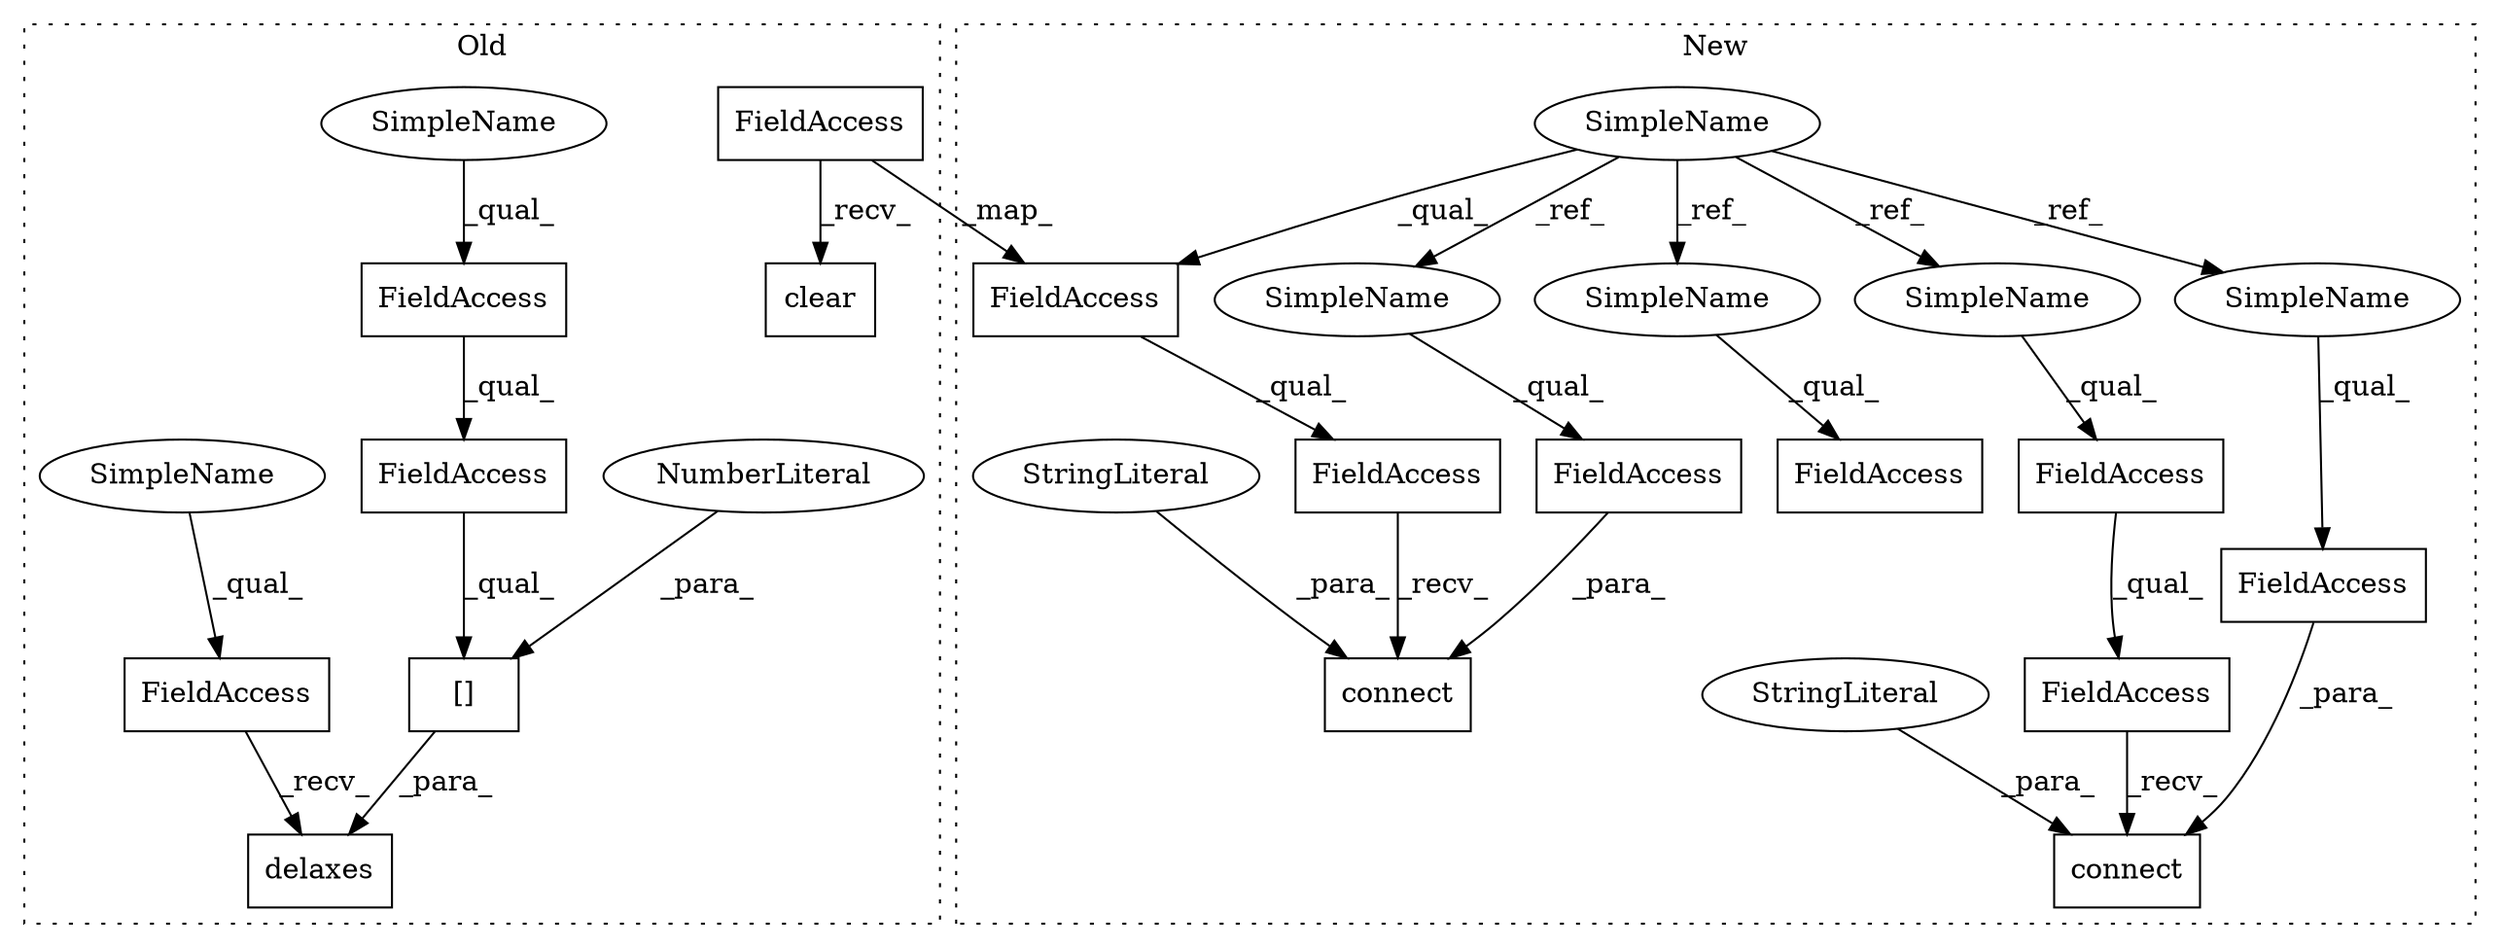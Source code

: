 digraph G {
subgraph cluster0 {
1 [label="[]" a="2" s="23205,23223" l="17,1" shape="box"];
6 [label="FieldAccess" a="22" s="23205" l="16" shape="box"];
7 [label="FieldAccess" a="22" s="23205" l="11" shape="box"];
10 [label="NumberLiteral" a="34" s="23222" l="1" shape="ellipse"];
11 [label="FieldAccess" a="22" s="23185" l="11" shape="box"];
13 [label="delaxes" a="32" s="23197,23224" l="8,1" shape="box"];
18 [label="FieldAccess" a="22" s="22771" l="9" shape="box"];
20 [label="clear" a="32" s="22781" l="7" shape="box"];
25 [label="SimpleName" a="42" s="23205" l="4" shape="ellipse"];
26 [label="SimpleName" a="42" s="23185" l="4" shape="ellipse"];
label = "Old";
style="dotted";
}
subgraph cluster1 {
2 [label="connect" a="32" s="32148,32182" l="8,1" shape="box"];
3 [label="FieldAccess" a="22" s="32128" l="19" shape="box"];
4 [label="FieldAccess" a="22" s="32171" l="11" shape="box"];
5 [label="FieldAccess" a="22" s="32128" l="9" shape="box"];
8 [label="SimpleName" a="42" s="30975" l="4" shape="ellipse"];
9 [label="FieldAccess" a="22" s="31987" l="15" shape="box"];
12 [label="FieldAccess" a="22" s="32234" l="11" shape="box"];
14 [label="StringLiteral" a="45" s="32156" l="14" shape="ellipse"];
15 [label="connect" a="32" s="32211,32245" l="8,1" shape="box"];
16 [label="FieldAccess" a="22" s="32191" l="19" shape="box"];
17 [label="StringLiteral" a="45" s="32219" l="14" shape="ellipse"];
19 [label="FieldAccess" a="22" s="32191" l="9" shape="box"];
21 [label="SimpleName" a="42" s="32128" l="4" shape="ellipse"];
22 [label="SimpleName" a="42" s="31987" l="4" shape="ellipse"];
23 [label="SimpleName" a="42" s="32171" l="4" shape="ellipse"];
24 [label="SimpleName" a="42" s="32234" l="4" shape="ellipse"];
label = "New";
style="dotted";
}
1 -> 13 [label="_para_"];
3 -> 2 [label="_recv_"];
4 -> 2 [label="_para_"];
5 -> 3 [label="_qual_"];
6 -> 1 [label="_qual_"];
7 -> 6 [label="_qual_"];
8 -> 23 [label="_ref_"];
8 -> 24 [label="_ref_"];
8 -> 19 [label="_qual_"];
8 -> 21 [label="_ref_"];
8 -> 22 [label="_ref_"];
10 -> 1 [label="_para_"];
11 -> 13 [label="_recv_"];
12 -> 15 [label="_para_"];
14 -> 2 [label="_para_"];
16 -> 15 [label="_recv_"];
17 -> 15 [label="_para_"];
18 -> 19 [label="_map_"];
18 -> 20 [label="_recv_"];
19 -> 16 [label="_qual_"];
21 -> 5 [label="_qual_"];
22 -> 9 [label="_qual_"];
23 -> 4 [label="_qual_"];
24 -> 12 [label="_qual_"];
25 -> 7 [label="_qual_"];
26 -> 11 [label="_qual_"];
}